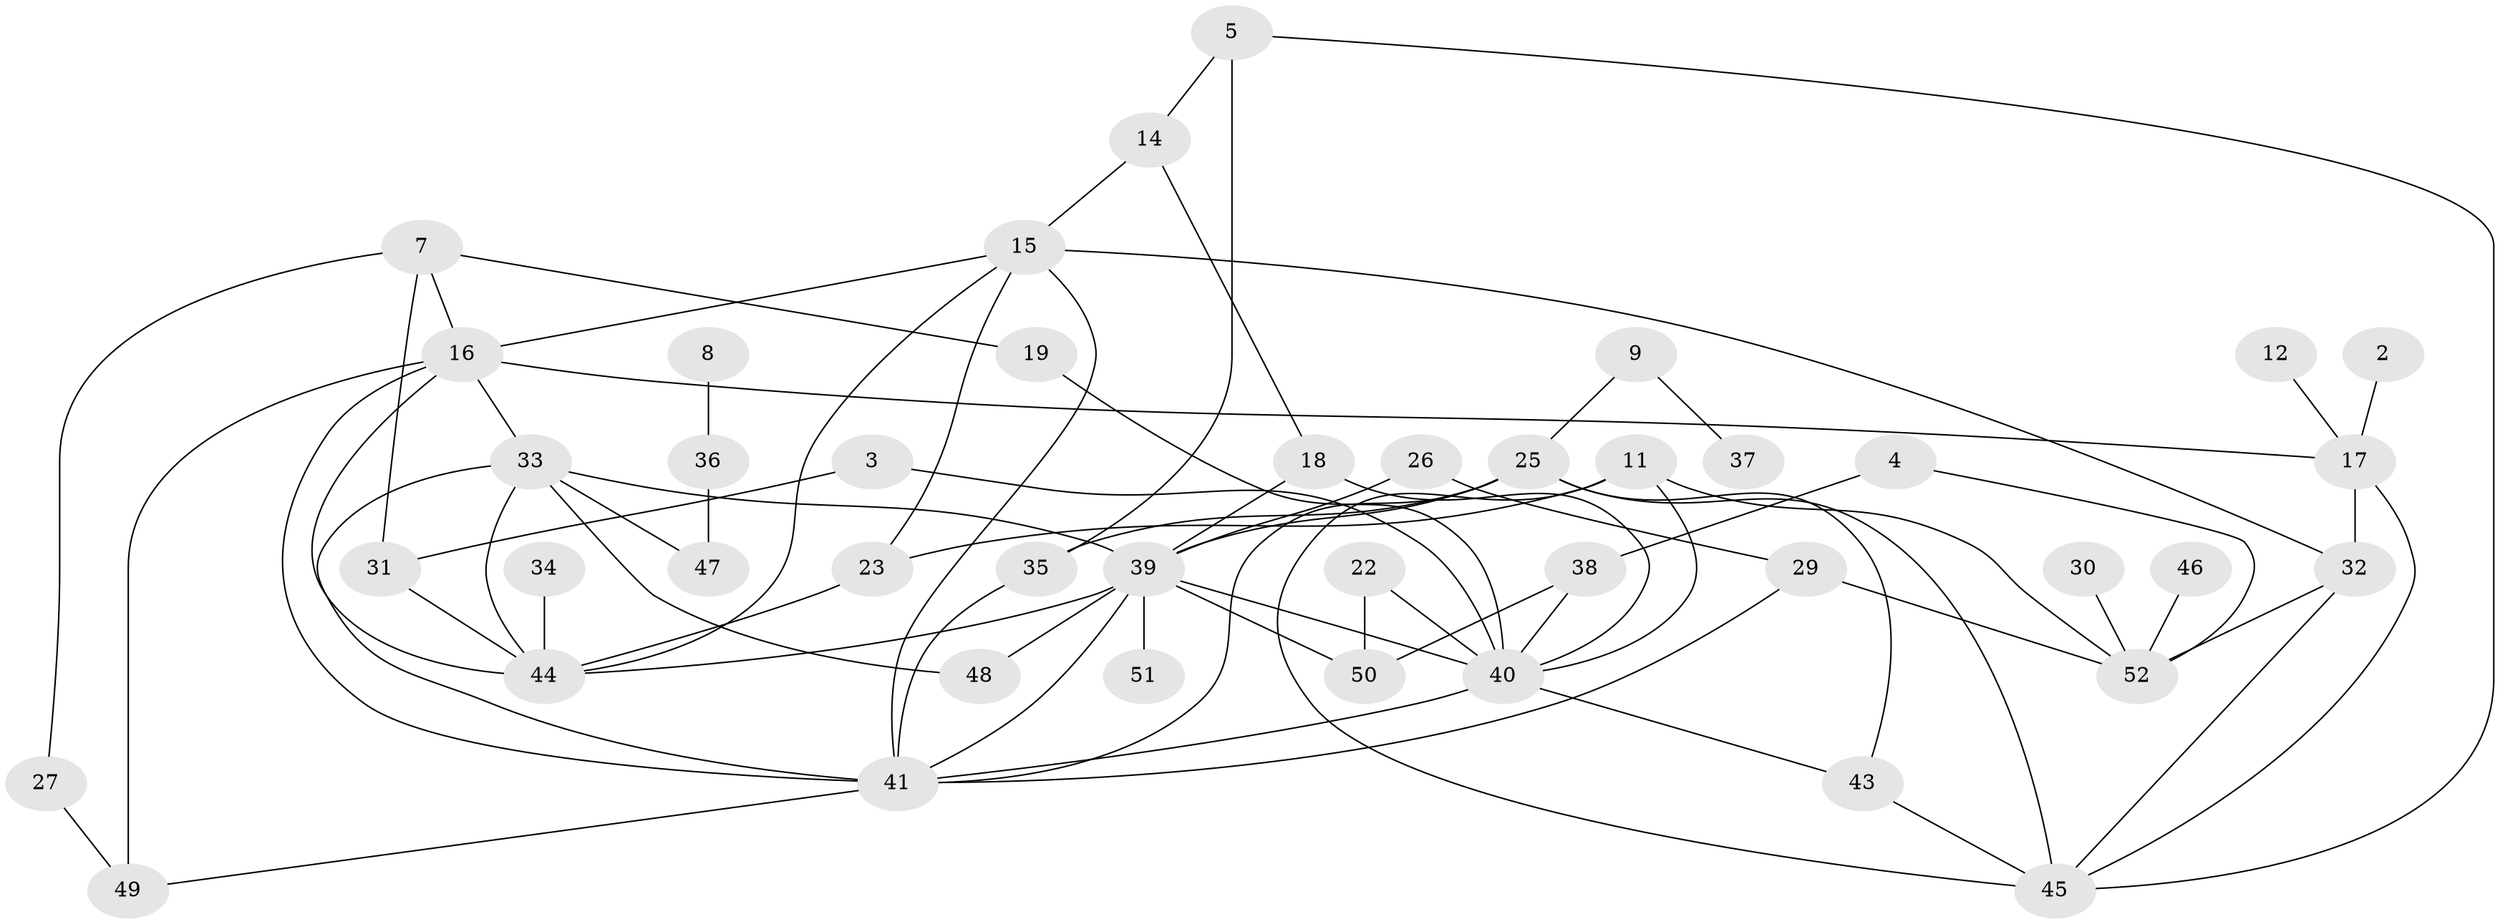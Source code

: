 // original degree distribution, {2: 0.23076923076923078, 0: 0.0673076923076923, 3: 0.25, 1: 0.20192307692307693, 4: 0.15384615384615385, 5: 0.0673076923076923, 6: 0.028846153846153848}
// Generated by graph-tools (version 1.1) at 2025/49/03/09/25 03:49:14]
// undirected, 43 vertices, 75 edges
graph export_dot {
graph [start="1"]
  node [color=gray90,style=filled];
  2;
  3;
  4;
  5;
  7;
  8;
  9;
  11;
  12;
  14;
  15;
  16;
  17;
  18;
  19;
  22;
  23;
  25;
  26;
  27;
  29;
  30;
  31;
  32;
  33;
  34;
  35;
  36;
  37;
  38;
  39;
  40;
  41;
  43;
  44;
  45;
  46;
  47;
  48;
  49;
  50;
  51;
  52;
  2 -- 17 [weight=1.0];
  3 -- 31 [weight=1.0];
  3 -- 40 [weight=1.0];
  4 -- 38 [weight=1.0];
  4 -- 52 [weight=1.0];
  5 -- 14 [weight=1.0];
  5 -- 35 [weight=1.0];
  5 -- 45 [weight=1.0];
  7 -- 16 [weight=1.0];
  7 -- 19 [weight=1.0];
  7 -- 27 [weight=1.0];
  7 -- 31 [weight=1.0];
  8 -- 36 [weight=1.0];
  9 -- 25 [weight=1.0];
  9 -- 37 [weight=1.0];
  11 -- 23 [weight=1.0];
  11 -- 40 [weight=1.0];
  11 -- 45 [weight=1.0];
  11 -- 52 [weight=1.0];
  12 -- 17 [weight=1.0];
  14 -- 15 [weight=1.0];
  14 -- 18 [weight=1.0];
  15 -- 16 [weight=1.0];
  15 -- 23 [weight=1.0];
  15 -- 32 [weight=1.0];
  15 -- 41 [weight=1.0];
  15 -- 44 [weight=1.0];
  16 -- 17 [weight=1.0];
  16 -- 33 [weight=1.0];
  16 -- 41 [weight=1.0];
  16 -- 44 [weight=1.0];
  16 -- 49 [weight=1.0];
  17 -- 32 [weight=1.0];
  17 -- 45 [weight=1.0];
  18 -- 39 [weight=1.0];
  18 -- 40 [weight=1.0];
  19 -- 40 [weight=1.0];
  22 -- 40 [weight=1.0];
  22 -- 50 [weight=1.0];
  23 -- 44 [weight=1.0];
  25 -- 35 [weight=1.0];
  25 -- 39 [weight=1.0];
  25 -- 41 [weight=1.0];
  25 -- 43 [weight=1.0];
  25 -- 45 [weight=1.0];
  26 -- 29 [weight=1.0];
  26 -- 39 [weight=1.0];
  27 -- 49 [weight=1.0];
  29 -- 41 [weight=1.0];
  29 -- 52 [weight=1.0];
  30 -- 52 [weight=1.0];
  31 -- 44 [weight=1.0];
  32 -- 45 [weight=1.0];
  32 -- 52 [weight=1.0];
  33 -- 39 [weight=1.0];
  33 -- 41 [weight=1.0];
  33 -- 44 [weight=1.0];
  33 -- 47 [weight=1.0];
  33 -- 48 [weight=1.0];
  34 -- 44 [weight=1.0];
  35 -- 41 [weight=1.0];
  36 -- 47 [weight=1.0];
  38 -- 40 [weight=1.0];
  38 -- 50 [weight=1.0];
  39 -- 40 [weight=1.0];
  39 -- 41 [weight=1.0];
  39 -- 44 [weight=1.0];
  39 -- 48 [weight=1.0];
  39 -- 50 [weight=1.0];
  39 -- 51 [weight=1.0];
  40 -- 41 [weight=1.0];
  40 -- 43 [weight=1.0];
  41 -- 49 [weight=1.0];
  43 -- 45 [weight=1.0];
  46 -- 52 [weight=1.0];
}
